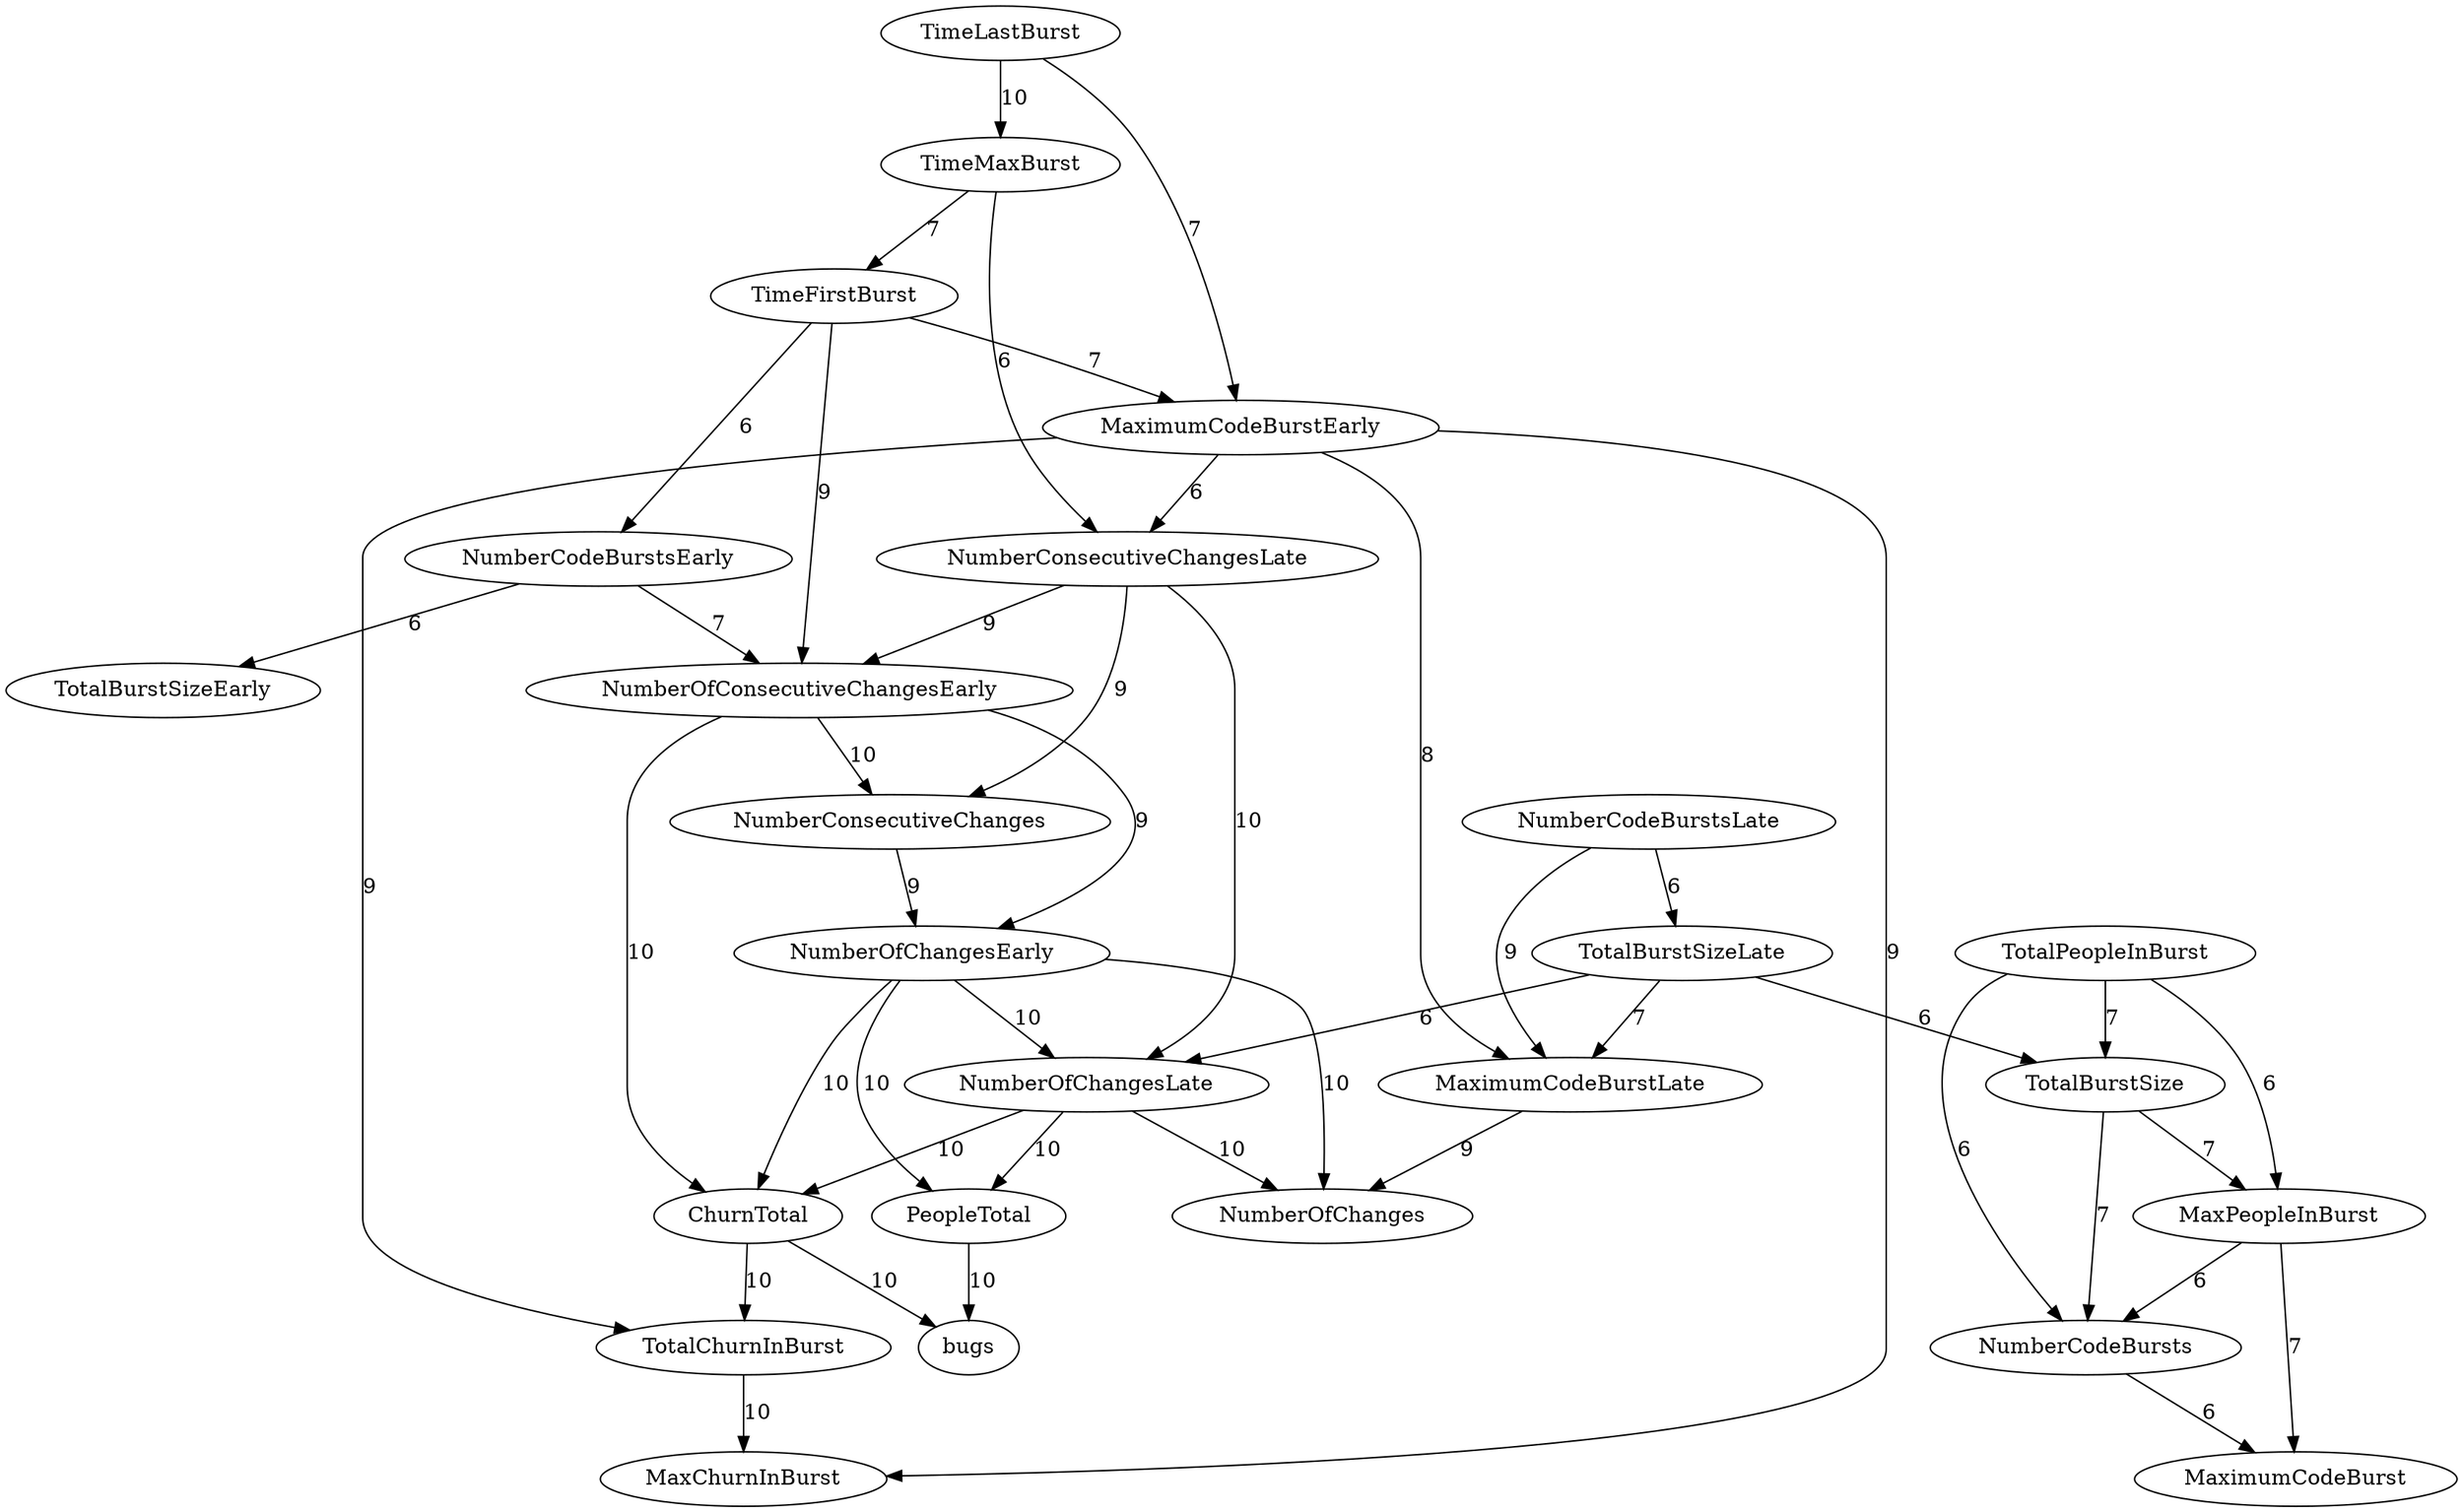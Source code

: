 digraph {
NumberOfChangesLate -> NumberOfChanges[label="10",weight="10"];
NumberOfChangesLate -> ChurnTotal[label="10",weight="10"];
NumberOfChangesLate -> PeopleTotal[label="10",weight="10"];
NumberOfChangesEarly -> NumberOfChanges[label="10",weight="10"];
NumberOfChangesEarly -> NumberOfChangesLate[label="10",weight="10"];
NumberOfChangesEarly -> ChurnTotal[label="10",weight="10"];
NumberOfChangesEarly -> PeopleTotal[label="10",weight="10"];
TotalChurnInBurst -> MaxChurnInBurst[label="10",weight="10"];
ChurnTotal -> TotalChurnInBurst[label="10",weight="10"];
ChurnTotal -> bugs[label="10",weight="10"];
NumberOfConsecutiveChangesEarly -> ChurnTotal[label="10",weight="10"];
NumberOfConsecutiveChangesEarly -> NumberConsecutiveChanges[label="10",weight="10"];
NumberConsecutiveChangesLate -> NumberOfChangesLate[label="10",weight="10"];
TimeLastBurst -> TimeMaxBurst[label="10",weight="10"];
PeopleTotal -> bugs[label="10",weight="10"];
MaximumCodeBurstLate -> NumberOfChanges[label="9",weight="9"];
MaximumCodeBurstEarly -> MaxChurnInBurst[label="9",weight="9"];
MaximumCodeBurstEarly -> TotalChurnInBurst[label="9",weight="9"];
TimeFirstBurst -> NumberOfConsecutiveChangesEarly[label="9",weight="9"];
NumberOfConsecutiveChangesEarly -> NumberOfChangesEarly[label="9",weight="9"];
NumberConsecutiveChangesLate -> NumberOfConsecutiveChangesEarly[label="9",weight="9"];
NumberConsecutiveChangesLate -> NumberConsecutiveChanges[label="9",weight="9"];
NumberConsecutiveChanges -> NumberOfChangesEarly[label="9",weight="9"];
NumberCodeBurstsLate -> MaximumCodeBurstLate[label="9",weight="9"];
MaximumCodeBurstEarly -> MaximumCodeBurstLate[label="8",weight="8"];
TotalPeopleInBurst -> TotalBurstSize[label="7",weight="7"];
MaxPeopleInBurst -> MaximumCodeBurst[label="7",weight="7"];
NumberCodeBurstsEarly -> NumberOfConsecutiveChangesEarly[label="7",weight="7"];
TotalBurstSize -> MaxPeopleInBurst[label="7",weight="7"];
TotalBurstSize -> NumberCodeBursts[label="7",weight="7"];
TimeFirstBurst -> MaximumCodeBurstEarly[label="7",weight="7"];
TimeMaxBurst -> TimeFirstBurst[label="7",weight="7"];
TimeLastBurst -> MaximumCodeBurstEarly[label="7",weight="7"];
TotalBurstSizeLate -> MaximumCodeBurstLate[label="7",weight="7"];
TotalPeopleInBurst -> MaxPeopleInBurst[label="6",weight="6"];
TotalPeopleInBurst -> NumberCodeBursts[label="6",weight="6"];
MaxPeopleInBurst -> NumberCodeBursts[label="6",weight="6"];
TotalBurstSizeLate -> NumberOfChangesLate[label="6",weight="6"];
TotalBurstSizeLate -> TotalBurstSize[label="6",weight="6"];
NumberCodeBursts -> MaximumCodeBurst[label="6",weight="6"];
NumberCodeBurstsLate -> TotalBurstSizeLate[label="6",weight="6"];
MaximumCodeBurstEarly -> NumberConsecutiveChangesLate[label="6",weight="6"];
NumberCodeBurstsEarly -> TotalBurstSizeEarly[label="6",weight="6"];
TimeFirstBurst -> NumberCodeBurstsEarly[label="6",weight="6"];
TimeMaxBurst -> NumberConsecutiveChangesLate[label="6",weight="6"];
}